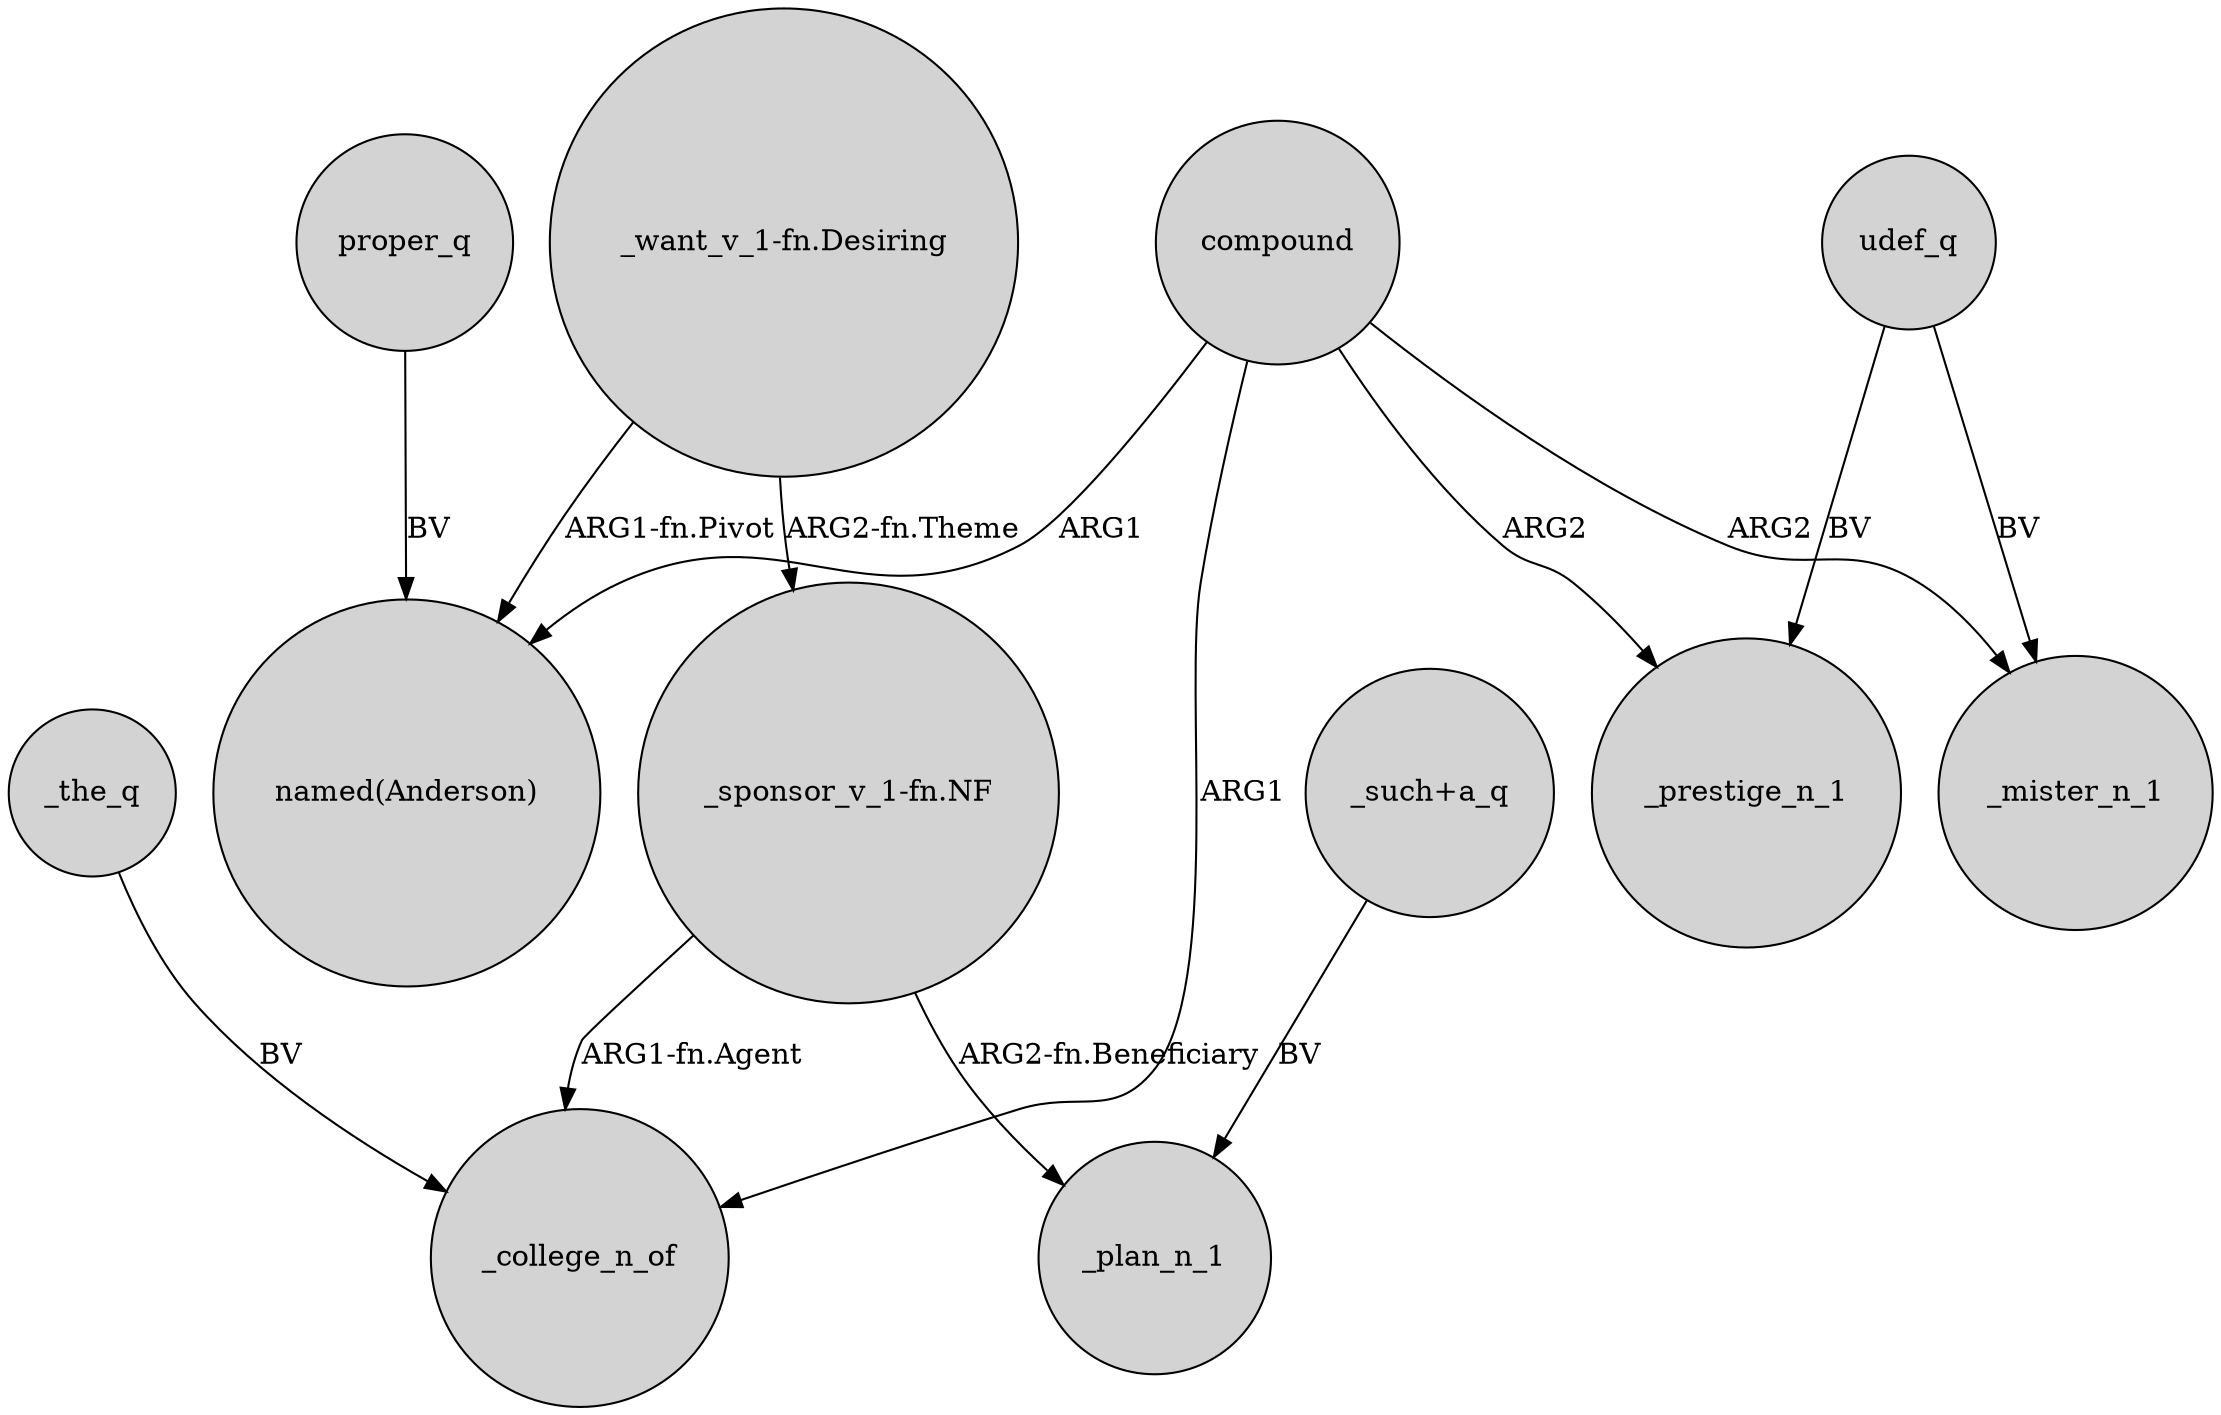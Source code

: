 digraph {
	node [shape=circle style=filled]
	compound -> "named(Anderson)" [label=ARG1]
	"_want_v_1-fn.Desiring" -> "named(Anderson)" [label="ARG1-fn.Pivot"]
	udef_q -> _mister_n_1 [label=BV]
	"_sponsor_v_1-fn.NF" -> _college_n_of [label="ARG1-fn.Agent"]
	compound -> _prestige_n_1 [label=ARG2]
	compound -> _college_n_of [label=ARG1]
	"_want_v_1-fn.Desiring" -> "_sponsor_v_1-fn.NF" [label="ARG2-fn.Theme"]
	"_sponsor_v_1-fn.NF" -> _plan_n_1 [label="ARG2-fn.Beneficiary"]
	"_such+a_q" -> _plan_n_1 [label=BV]
	proper_q -> "named(Anderson)" [label=BV]
	_the_q -> _college_n_of [label=BV]
	compound -> _mister_n_1 [label=ARG2]
	udef_q -> _prestige_n_1 [label=BV]
}
